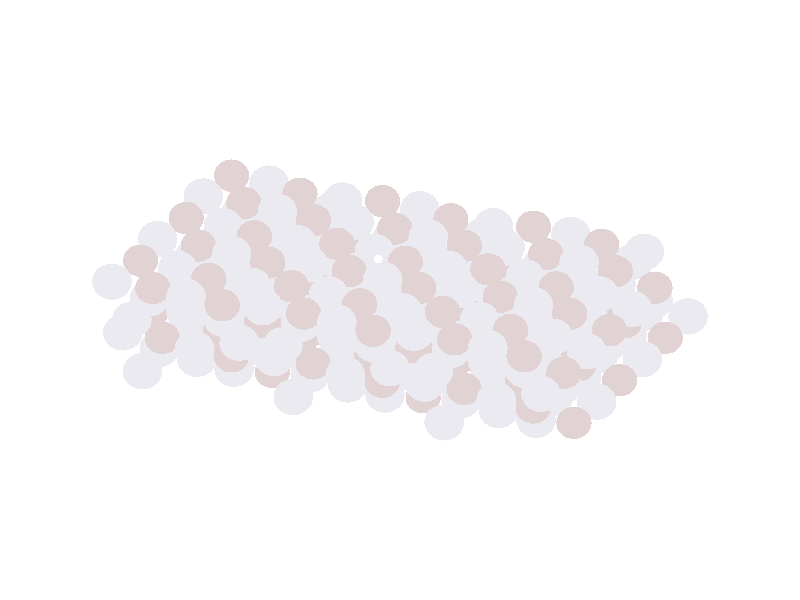 #include "colors.inc"
#include "finish.inc"

global_settings {assumed_gamma 1 max_trace_level 6}
background {color White}
camera {orthographic
  right -49.08*x up 40.14*y
  direction 1.00*z
  location <0,0,50.00> look_at <0,0,0>}
light_source {<  2.00,   3.00,  40.00> color White
  area_light <0.70, 0, 0>, <0, 0.70, 0>, 3, 3
  adaptive 1 jitter}

#declare simple = finish {phong 0.7}
#declare pale = finish {ambient .5 diffuse .85 roughness .001 specular 0.200 }
#declare intermediate = finish {ambient 0.3 diffuse 0.6 specular 0.10 roughness 0.04 }
#declare vmd = finish {ambient .0 diffuse .65 phong 0.1 phong_size 40. specular 0.500 }
#declare jmol = finish {ambient .2 diffuse .6 specular 1 roughness .001 metallic}
#declare ase2 = finish {ambient 0.05 brilliance 3 diffuse 0.6 metallic specular 0.70 roughness 0.04 reflection 0.15}
#declare ase3 = finish {ambient .15 brilliance 2 diffuse .6 metallic specular 1. roughness .001 reflection .0}
#declare glass = finish {ambient .05 diffuse .3 specular 1. roughness .001}
#declare glass2 = finish {ambient .0 diffuse .3 specular 1. reflection .25 roughness .001}
#declare Rcell = 0.070;
#declare Rbond = 0.100;

#macro atom(LOC, R, COL, TRANS, FIN)
  sphere{LOC, R texture{pigment{color COL transmit TRANS} finish{FIN}}}
#end
#macro constrain(LOC, R, COL, TRANS FIN)
union{torus{R, Rcell rotate 45*z texture{pigment{color COL transmit TRANS} finish{FIN}}}
      torus{R, Rcell rotate -45*z texture{pigment{color COL transmit TRANS} finish{FIN}}}
      translate LOC}
#end

atom(<  8.94,   3.07, -11.07>, 1.08, rgb <0.75, 0.65, 0.65>, 0.0, simple) // #0 
atom(< 12.37,   3.69, -11.08>, 1.08, rgb <0.75, 0.65, 0.65>, 0.0, simple) // #1 
atom(<  8.19,   4.90, -14.35>, 1.08, rgb <0.75, 0.65, 0.65>, 0.0, simple) // #2 
atom(< 13.21,   1.92,  -7.92>, 1.08, rgb <0.75, 0.65, 0.65>, 0.0, simple) // #3 
atom(< 12.40,   3.13, -14.00>, 1.08, rgb <0.75, 0.65, 0.65>, 0.0, simple) // #4 
atom(< 15.64,   0.82,  -9.39>, 1.08, rgb <0.75, 0.65, 0.65>, 0.0, simple) // #5 
atom(<  9.52,  -0.26, -13.29>, 1.08, rgb <0.75, 0.65, 0.65>, 0.0, simple) // #6 
atom(< 13.13,   0.30, -13.10>, 1.08, rgb <0.75, 0.65, 0.65>, 0.0, simple) // #7 
atom(<  8.88,   1.54, -16.40>, 1.08, rgb <0.75, 0.65, 0.65>, 0.0, simple) // #8 
atom(< 13.77,  -1.50,  -9.98>, 1.08, rgb <0.75, 0.65, 0.65>, 0.0, simple) // #9 
atom(< 13.04,  -0.25, -16.12>, 1.08, rgb <0.75, 0.65, 0.65>, 0.0, simple) // #10 
atom(< 16.27,  -2.53, -11.45>, 1.08, rgb <0.75, 0.65, 0.65>, 0.0, simple) // #11 
atom(< 10.99,   2.49,  -9.27>, 1.21, rgb <0.82, 0.82, 0.87>, 0.0, simple) // #12 
atom(< 10.48,   4.36, -12.86>, 1.21, rgb <0.82, 0.82, 0.87>, 0.0, simple) // #13 
atom(< 14.99,   3.23,  -9.62>, 1.21, rgb <0.82, 0.82, 0.87>, 0.0, simple) // #14 
atom(<  6.45,   3.50, -12.60>, 1.21, rgb <0.82, 0.82, 0.87>, 0.0, simple) // #15 
atom(<  7.66,   0.95, -11.86>, 1.21, rgb <0.82, 0.82, 0.87>, 0.0, simple) // #16 
atom(< 14.33,   2.57, -12.41>, 1.21, rgb <0.82, 0.82, 0.87>, 0.0, simple) // #17 
atom(<  8.75,   2.38, -13.95>, 1.21, rgb <0.82, 0.82, 0.87>, 0.0, simple) // #18 
atom(< 13.25,   1.01, -10.41>, 1.21, rgb <0.82, 0.82, 0.87>, 0.0, simple) // #19 
atom(< 14.24,  -0.59,  -7.55>, 1.21, rgb <0.82, 0.82, 0.87>, 0.0, simple) // #20 
atom(< 10.94,   1.65, -12.11>, 1.21, rgb <0.82, 0.82, 0.87>, 0.0, simple) // #21 
atom(< 11.50,  -1.00, -11.49>, 1.21, rgb <0.82, 0.82, 0.87>, 0.0, simple) // #22 
atom(< 11.15,   1.04, -14.89>, 1.21, rgb <0.82, 0.82, 0.87>, 0.0, simple) // #23 
atom(< 15.54,  -0.06, -11.79>, 1.21, rgb <0.82, 0.82, 0.87>, 0.0, simple) // #24 
atom(<  7.11,   0.10, -14.60>, 1.21, rgb <0.82, 0.82, 0.87>, 0.0, simple) // #25 
atom(<  8.30,  -2.50, -13.90>, 1.21, rgb <0.82, 0.82, 0.87>, 0.0, simple) // #26 
atom(< 14.97,  -0.85, -14.56>, 1.21, rgb <0.82, 0.82, 0.87>, 0.0, simple) // #27 
atom(<  9.35,  -1.01, -16.00>, 1.21, rgb <0.82, 0.82, 0.87>, 0.0, simple) // #28 
atom(< 13.93,  -2.34, -12.47>, 1.21, rgb <0.82, 0.82, 0.87>, 0.0, simple) // #29 
atom(< 17.67,  -1.10, -13.34>, 1.21, rgb <0.82, 0.82, 0.87>, 0.0, simple) // #30 
atom(< 11.64,  -1.67, -14.23>, 1.21, rgb <0.82, 0.82, 0.87>, 0.0, simple) // #31 
atom(< -0.32,   4.78, -16.65>, 1.08, rgb <0.75, 0.65, 0.65>, 0.0, simple) // #32 
atom(<  3.12,   5.40, -16.65>, 1.08, rgb <0.75, 0.65, 0.65>, 0.0, simple) // #33 
atom(< -1.07,   6.61, -19.92>, 1.08, rgb <0.75, 0.65, 0.65>, 0.0, simple) // #34 
atom(<  3.95,   3.63, -13.50>, 1.08, rgb <0.75, 0.65, 0.65>, 0.0, simple) // #35 
atom(<  3.14,   4.84, -19.57>, 1.08, rgb <0.75, 0.65, 0.65>, 0.0, simple) // #36 
atom(<  6.38,   2.53, -14.96>, 1.08, rgb <0.75, 0.65, 0.65>, 0.0, simple) // #37 
atom(<  0.26,   1.45, -18.86>, 1.08, rgb <0.75, 0.65, 0.65>, 0.0, simple) // #38 
atom(<  3.87,   2.01, -18.67>, 1.08, rgb <0.75, 0.65, 0.65>, 0.0, simple) // #39 
atom(< -0.38,   3.25, -21.97>, 1.08, rgb <0.75, 0.65, 0.65>, 0.0, simple) // #40 
atom(<  4.51,   0.21, -15.55>, 1.08, rgb <0.75, 0.65, 0.65>, 0.0, simple) // #41 
atom(<  3.78,   1.46, -21.69>, 1.08, rgb <0.75, 0.65, 0.65>, 0.0, simple) // #42 
atom(<  7.01,  -0.82, -17.02>, 1.08, rgb <0.75, 0.65, 0.65>, 0.0, simple) // #43 
atom(<  1.73,   4.20, -14.84>, 1.21, rgb <0.82, 0.82, 0.87>, 0.0, simple) // #44 
atom(<  1.22,   6.07, -18.43>, 1.21, rgb <0.82, 0.82, 0.87>, 0.0, simple) // #45 
atom(<  5.73,   4.94, -15.19>, 1.21, rgb <0.82, 0.82, 0.87>, 0.0, simple) // #46 
atom(< -2.81,   5.21, -18.17>, 1.21, rgb <0.82, 0.82, 0.87>, 0.0, simple) // #47 
atom(< -1.60,   2.66, -17.43>, 1.21, rgb <0.82, 0.82, 0.87>, 0.0, simple) // #48 
atom(<  5.07,   4.28, -17.98>, 1.21, rgb <0.82, 0.82, 0.87>, 0.0, simple) // #49 
atom(< -0.51,   4.09, -19.52>, 1.21, rgb <0.82, 0.82, 0.87>, 0.0, simple) // #50 
atom(<  3.99,   2.72, -15.98>, 1.21, rgb <0.82, 0.82, 0.87>, 0.0, simple) // #51 
atom(<  4.98,   1.12, -13.12>, 1.21, rgb <0.82, 0.82, 0.87>, 0.0, simple) // #52 
atom(<  1.68,   3.36, -17.68>, 1.21, rgb <0.82, 0.82, 0.87>, 0.0, simple) // #53 
atom(<  2.24,   0.71, -17.06>, 1.21, rgb <0.82, 0.82, 0.87>, 0.0, simple) // #54 
atom(<  1.89,   2.75, -20.47>, 1.21, rgb <0.82, 0.82, 0.87>, 0.0, simple) // #55 
atom(<  6.28,   1.65, -17.36>, 1.21, rgb <0.82, 0.82, 0.87>, 0.0, simple) // #56 
atom(< -2.15,   1.81, -20.17>, 1.21, rgb <0.82, 0.82, 0.87>, 0.0, simple) // #57 
atom(< -0.96,  -0.79, -19.47>, 1.21, rgb <0.82, 0.82, 0.87>, 0.0, simple) // #58 
atom(<  5.72,   0.86, -20.14>, 1.21, rgb <0.82, 0.82, 0.87>, 0.0, simple) // #59 
atom(<  0.09,   0.70, -21.57>, 1.21, rgb <0.82, 0.82, 0.87>, 0.0, simple) // #60 
atom(<  4.67,  -0.62, -18.04>, 1.21, rgb <0.82, 0.82, 0.87>, 0.0, simple) // #61 
atom(<  8.41,   0.61, -18.91>, 1.21, rgb <0.82, 0.82, 0.87>, 0.0, simple) // #62 
atom(<  2.38,   0.04, -19.81>, 1.21, rgb <0.82, 0.82, 0.87>, 0.0, simple) // #63 
atom(< -9.58,   6.49, -22.22>, 1.08, rgb <0.75, 0.65, 0.65>, 0.0, simple) // #64 
atom(< -6.14,   7.11, -22.22>, 1.08, rgb <0.75, 0.65, 0.65>, 0.0, simple) // #65 
atom(<-10.33,   8.32, -25.49>, 1.08, rgb <0.75, 0.65, 0.65>, 0.0, simple) // #66 
atom(< -5.31,   5.34, -19.07>, 1.08, rgb <0.75, 0.65, 0.65>, 0.0, simple) // #67 
atom(< -6.12,   6.55, -25.15>, 1.08, rgb <0.75, 0.65, 0.65>, 0.0, simple) // #68 
atom(< -2.88,   4.24, -20.53>, 1.08, rgb <0.75, 0.65, 0.65>, 0.0, simple) // #69 
atom(< -9.00,   3.16, -24.43>, 1.08, rgb <0.75, 0.65, 0.65>, 0.0, simple) // #70 
atom(< -5.39,   3.72, -24.24>, 1.08, rgb <0.75, 0.65, 0.65>, 0.0, simple) // #71 
atom(< -9.64,   4.96, -27.54>, 1.08, rgb <0.75, 0.65, 0.65>, 0.0, simple) // #72 
atom(< -4.75,   1.92, -21.13>, 1.08, rgb <0.75, 0.65, 0.65>, 0.0, simple) // #73 
atom(< -5.48,   3.17, -27.26>, 1.08, rgb <0.75, 0.65, 0.65>, 0.0, simple) // #74 
atom(< -2.25,   0.89, -22.59>, 1.08, rgb <0.75, 0.65, 0.65>, 0.0, simple) // #75 
atom(< -7.53,   5.91, -20.41>, 1.21, rgb <0.82, 0.82, 0.87>, 0.0, simple) // #76 
atom(< -8.04,   7.79, -24.00>, 1.21, rgb <0.82, 0.82, 0.87>, 0.0, simple) // #77 
atom(< -3.53,   6.66, -20.76>, 1.21, rgb <0.82, 0.82, 0.87>, 0.0, simple) // #78 
atom(<-12.07,   6.93, -23.74>, 1.21, rgb <0.82, 0.82, 0.87>, 0.0, simple) // #79 
atom(<-10.86,   4.37, -23.01>, 1.21, rgb <0.82, 0.82, 0.87>, 0.0, simple) // #80 
atom(< -4.19,   5.99, -23.55>, 1.21, rgb <0.82, 0.82, 0.87>, 0.0, simple) // #81 
atom(< -9.76,   5.80, -25.09>, 1.21, rgb <0.82, 0.82, 0.87>, 0.0, simple) // #82 
atom(< -5.27,   4.43, -21.56>, 1.21, rgb <0.82, 0.82, 0.87>, 0.0, simple) // #83 
atom(< -4.27,   2.83, -18.69>, 1.21, rgb <0.82, 0.82, 0.87>, 0.0, simple) // #84 
atom(< -7.58,   5.07, -23.25>, 1.21, rgb <0.82, 0.82, 0.87>, 0.0, simple) // #85 
atom(< -7.02,   2.42, -22.63>, 1.21, rgb <0.82, 0.82, 0.87>, 0.0, simple) // #86 
atom(< -7.37,   4.46, -26.04>, 1.21, rgb <0.82, 0.82, 0.87>, 0.0, simple) // #87 
atom(< -2.98,   3.36, -22.93>, 1.21, rgb <0.82, 0.82, 0.87>, 0.0, simple) // #88 
atom(<-11.41,   3.52, -25.74>, 1.21, rgb <0.82, 0.82, 0.87>, 0.0, simple) // #89 
atom(<-10.22,   0.93, -25.05>, 1.21, rgb <0.82, 0.82, 0.87>, 0.0, simple) // #90 
atom(< -3.54,   2.57, -25.71>, 1.21, rgb <0.82, 0.82, 0.87>, 0.0, simple) // #91 
atom(< -9.17,   2.41, -27.14>, 1.21, rgb <0.82, 0.82, 0.87>, 0.0, simple) // #92 
atom(< -4.59,   1.09, -23.61>, 1.21, rgb <0.82, 0.82, 0.87>, 0.0, simple) // #93 
atom(< -0.85,   2.32, -24.48>, 1.21, rgb <0.82, 0.82, 0.87>, 0.0, simple) // #94 
atom(< -6.88,   1.75, -25.38>, 1.21, rgb <0.82, 0.82, 0.87>, 0.0, simple) // #95 
atom(<  6.15,   0.22,  -7.30>, 1.08, rgb <0.75, 0.65, 0.65>, 0.0, simple) // #96 
atom(<  9.58,   0.84,  -7.30>, 1.08, rgb <0.75, 0.65, 0.65>, 0.0, simple) // #97 
atom(<  5.39,   2.05, -10.58>, 1.08, rgb <0.75, 0.65, 0.65>, 0.0, simple) // #98 
atom(< 10.41,  -0.93,  -4.15>, 1.08, rgb <0.75, 0.65, 0.65>, 0.0, simple) // #99 
atom(<  9.61,   0.29, -10.23>, 1.08, rgb <0.75, 0.65, 0.65>, 0.0, simple) // #100 
atom(< 12.85,  -2.02,  -5.62>, 1.08, rgb <0.75, 0.65, 0.65>, 0.0, simple) // #101 
atom(<  6.72,  -3.10,  -9.51>, 1.08, rgb <0.75, 0.65, 0.65>, 0.0, simple) // #102 
atom(< 10.33,  -2.55,  -9.32>, 1.08, rgb <0.75, 0.65, 0.65>, 0.0, simple) // #103 
atom(<  6.08,  -1.30, -12.63>, 1.08, rgb <0.75, 0.65, 0.65>, 0.0, simple) // #104 
atom(< 10.97,  -4.35,  -6.21>, 1.08, rgb <0.75, 0.65, 0.65>, 0.0, simple) // #105 
atom(< 10.24,  -3.09, -12.35>, 1.08, rgb <0.75, 0.65, 0.65>, 0.0, simple) // #106 
atom(< 13.47,  -5.37,  -7.67>, 1.08, rgb <0.75, 0.65, 0.65>, 0.0, simple) // #107 
atom(<  8.19,  -0.36,  -5.50>, 1.21, rgb <0.82, 0.82, 0.87>, 0.0, simple) // #108 
atom(<  7.68,   1.52,  -9.08>, 1.21, rgb <0.82, 0.82, 0.87>, 0.0, simple) // #109 
atom(< 12.19,   0.39,  -5.84>, 1.21, rgb <0.82, 0.82, 0.87>, 0.0, simple) // #110 
atom(<  3.65,   0.66,  -8.83>, 1.21, rgb <0.82, 0.82, 0.87>, 0.0, simple) // #111 
atom(<  4.86,  -1.90,  -8.09>, 1.21, rgb <0.82, 0.82, 0.87>, 0.0, simple) // #112 
atom(< 11.53,  -0.27,  -8.63>, 1.21, rgb <0.82, 0.82, 0.87>, 0.0, simple) // #113 
atom(<  5.96,  -0.47, -10.18>, 1.21, rgb <0.82, 0.82, 0.87>, 0.0, simple) // #114 
atom(< 10.45,  -1.84,  -6.64>, 1.21, rgb <0.82, 0.82, 0.87>, 0.0, simple) // #115 
atom(< 11.45,  -3.43,  -3.77>, 1.21, rgb <0.82, 0.82, 0.87>, 0.0, simple) // #116 
atom(<  8.14,  -1.19,  -8.34>, 1.21, rgb <0.82, 0.82, 0.87>, 0.0, simple) // #117 
atom(<  8.70,  -3.84,  -7.72>, 1.21, rgb <0.82, 0.82, 0.87>, 0.0, simple) // #118 
atom(<  8.35,  -1.81, -11.12>, 1.21, rgb <0.82, 0.82, 0.87>, 0.0, simple) // #119 
atom(< 12.74,  -2.91,  -8.01>, 1.21, rgb <0.82, 0.82, 0.87>, 0.0, simple) // #120 
atom(<  4.31,  -2.74, -10.82>, 1.21, rgb <0.82, 0.82, 0.87>, 0.0, simple) // #121 
atom(<  5.50,  -5.34, -10.13>, 1.21, rgb <0.82, 0.82, 0.87>, 0.0, simple) // #122 
atom(< 12.18,  -3.69, -10.79>, 1.21, rgb <0.82, 0.82, 0.87>, 0.0, simple) // #123 
atom(<  6.55,  -3.85, -12.23>, 1.21, rgb <0.82, 0.82, 0.87>, 0.0, simple) // #124 
atom(< 11.13,  -5.18,  -8.69>, 1.21, rgb <0.82, 0.82, 0.87>, 0.0, simple) // #125 
atom(< 14.87,  -3.95,  -9.56>, 1.21, rgb <0.82, 0.82, 0.87>, 0.0, simple) // #126 
atom(<  8.84,  -4.52, -10.46>, 1.21, rgb <0.82, 0.82, 0.87>, 0.0, simple) // #127 
atom(< -1.34,   2.74, -10.31>, 0.28, rgb <1.00, 1.00, 1.00>, 0.0, simple) // #128 
atom(< -3.11,   1.93, -12.87>, 1.08, rgb <0.75, 0.65, 0.65>, 0.0, simple) // #129 
atom(<  0.32,   2.55, -12.88>, 1.08, rgb <0.75, 0.65, 0.65>, 0.0, simple) // #130 
atom(< -3.87,   3.76, -16.15>, 1.08, rgb <0.75, 0.65, 0.65>, 0.0, simple) // #131 
atom(<  1.15,   0.79,  -9.72>, 1.08, rgb <0.75, 0.65, 0.65>, 0.0, simple) // #132 
atom(<  0.35,   2.00, -15.80>, 1.08, rgb <0.75, 0.65, 0.65>, 0.0, simple) // #133 
atom(<  3.59,  -0.31, -11.19>, 1.08, rgb <0.75, 0.65, 0.65>, 0.0, simple) // #134 
atom(< -2.54,  -1.39, -15.08>, 1.08, rgb <0.75, 0.65, 0.65>, 0.0, simple) // #135 
atom(<  1.07,  -0.84, -14.89>, 1.08, rgb <0.75, 0.65, 0.65>, 0.0, simple) // #136 
atom(< -3.18,   0.41, -18.20>, 1.08, rgb <0.75, 0.65, 0.65>, 0.0, simple) // #137 
atom(<  1.71,  -2.64, -11.78>, 1.08, rgb <0.75, 0.65, 0.65>, 0.0, simple) // #138 
atom(<  0.98,  -1.38, -17.92>, 1.08, rgb <0.75, 0.65, 0.65>, 0.0, simple) // #139 
atom(<  4.21,  -3.66, -13.25>, 1.08, rgb <0.75, 0.65, 0.65>, 0.0, simple) // #140 
atom(< -1.07,   1.35, -11.07>, 1.21, rgb <0.82, 0.82, 0.87>, 0.0, simple) // #141 
atom(< -1.58,   3.23, -14.65>, 1.21, rgb <0.82, 0.82, 0.87>, 0.0, simple) // #142 
atom(<  2.94,   2.10, -11.41>, 1.21, rgb <0.82, 0.82, 0.87>, 0.0, simple) // #143 
atom(< -5.61,   2.37, -14.40>, 1.21, rgb <0.82, 0.82, 0.87>, 0.0, simple) // #144 
atom(< -4.40,  -0.18, -13.66>, 1.21, rgb <0.82, 0.82, 0.87>, 0.0, simple) // #145 
atom(<  2.27,   1.44, -14.21>, 1.21, rgb <0.82, 0.82, 0.87>, 0.0, simple) // #146 
atom(< -3.30,   1.24, -15.75>, 1.21, rgb <0.82, 0.82, 0.87>, 0.0, simple) // #147 
atom(<  1.19,  -0.12, -12.21>, 1.21, rgb <0.82, 0.82, 0.87>, 0.0, simple) // #148 
atom(<  2.19,  -1.72,  -9.34>, 1.21, rgb <0.82, 0.82, 0.87>, 0.0, simple) // #149 
atom(< -1.12,   0.52, -13.91>, 1.21, rgb <0.82, 0.82, 0.87>, 0.0, simple) // #150 
atom(< -0.56,  -2.13, -13.29>, 1.21, rgb <0.82, 0.82, 0.87>, 0.0, simple) // #151 
atom(< -0.91,  -0.10, -16.69>, 1.21, rgb <0.82, 0.82, 0.87>, 0.0, simple) // #152 
atom(<  3.48,  -1.20, -13.58>, 1.21, rgb <0.82, 0.82, 0.87>, 0.0, simple) // #153 
atom(< -4.95,  -1.03, -16.40>, 1.21, rgb <0.82, 0.82, 0.87>, 0.0, simple) // #154 
atom(< -3.75,  -3.63, -15.70>, 1.21, rgb <0.82, 0.82, 0.87>, 0.0, simple) // #155 
atom(<  2.92,  -1.98, -16.36>, 1.21, rgb <0.82, 0.82, 0.87>, 0.0, simple) // #156 
atom(< -2.71,  -2.14, -17.80>, 1.21, rgb <0.82, 0.82, 0.87>, 0.0, simple) // #157 
atom(<  1.87,  -3.47, -14.26>, 1.21, rgb <0.82, 0.82, 0.87>, 0.0, simple) // #158 
atom(<  5.61,  -2.24, -15.13>, 1.21, rgb <0.82, 0.82, 0.87>, 0.0, simple) // #159 
atom(< -0.42,  -2.81, -16.03>, 1.21, rgb <0.82, 0.82, 0.87>, 0.0, simple) // #160 
atom(<-12.37,   3.64, -18.44>, 1.08, rgb <0.75, 0.65, 0.65>, 0.0, simple) // #161 
atom(< -8.94,   4.26, -18.45>, 1.08, rgb <0.75, 0.65, 0.65>, 0.0, simple) // #162 
atom(<-13.12,   5.48, -21.72>, 1.08, rgb <0.75, 0.65, 0.65>, 0.0, simple) // #163 
atom(< -8.11,   2.50, -15.29>, 1.08, rgb <0.75, 0.65, 0.65>, 0.0, simple) // #164 
atom(< -8.91,   3.71, -21.37>, 1.08, rgb <0.75, 0.65, 0.65>, 0.0, simple) // #165 
atom(< -5.67,   1.40, -16.76>, 1.08, rgb <0.75, 0.65, 0.65>, 0.0, simple) // #166 
atom(<-11.79,   0.32, -20.66>, 1.08, rgb <0.75, 0.65, 0.65>, 0.0, simple) // #167 
atom(< -8.19,   0.87, -20.47>, 1.08, rgb <0.75, 0.65, 0.65>, 0.0, simple) // #168 
atom(<-12.43,   2.12, -23.77>, 1.08, rgb <0.75, 0.65, 0.65>, 0.0, simple) // #169 
atom(< -7.55,  -0.93, -17.35>, 1.08, rgb <0.75, 0.65, 0.65>, 0.0, simple) // #170 
atom(< -8.28,   0.33, -23.49>, 1.08, rgb <0.75, 0.65, 0.65>, 0.0, simple) // #171 
atom(< -5.05,  -1.95, -18.82>, 1.08, rgb <0.75, 0.65, 0.65>, 0.0, simple) // #172 
atom(<-10.33,   3.07, -16.64>, 1.21, rgb <0.82, 0.82, 0.87>, 0.0, simple) // #173 
atom(<-10.84,   4.94, -20.22>, 1.21, rgb <0.82, 0.82, 0.87>, 0.0, simple) // #174 
atom(< -6.32,   3.81, -16.98>, 1.21, rgb <0.82, 0.82, 0.87>, 0.0, simple) // #175 
atom(<-14.87,   4.08, -19.97>, 1.21, rgb <0.82, 0.82, 0.87>, 0.0, simple) // #176 
atom(<-13.66,   1.53, -19.23>, 1.21, rgb <0.82, 0.82, 0.87>, 0.0, simple) // #177 
atom(< -6.99,   3.15, -19.78>, 1.21, rgb <0.82, 0.82, 0.87>, 0.0, simple) // #178 
atom(<-12.56,   2.95, -21.32>, 1.21, rgb <0.82, 0.82, 0.87>, 0.0, simple) // #179 
atom(< -8.07,   1.59, -17.78>, 1.21, rgb <0.82, 0.82, 0.87>, 0.0, simple) // #180 
atom(< -7.07,  -0.01, -14.92>, 1.21, rgb <0.82, 0.82, 0.87>, 0.0, simple) // #181 
atom(<-10.37,   2.23, -19.48>, 1.21, rgb <0.82, 0.82, 0.87>, 0.0, simple) // #182 
atom(< -9.82,  -0.42, -18.86>, 1.21, rgb <0.82, 0.82, 0.87>, 0.0, simple) // #183 
atom(<-10.17,   1.61, -22.26>, 1.21, rgb <0.82, 0.82, 0.87>, 0.0, simple) // #184 
atom(< -5.78,   0.51, -19.15>, 1.21, rgb <0.82, 0.82, 0.87>, 0.0, simple) // #185 
atom(<-14.21,   0.68, -21.97>, 1.21, rgb <0.82, 0.82, 0.87>, 0.0, simple) // #186 
atom(<-13.01,  -1.92, -21.27>, 1.21, rgb <0.82, 0.82, 0.87>, 0.0, simple) // #187 
atom(< -6.34,  -0.27, -21.93>, 1.21, rgb <0.82, 0.82, 0.87>, 0.0, simple) // #188 
atom(<-11.97,  -0.43, -23.37>, 1.21, rgb <0.82, 0.82, 0.87>, 0.0, simple) // #189 
atom(< -7.39,  -1.76, -19.83>, 1.21, rgb <0.82, 0.82, 0.87>, 0.0, simple) // #190 
atom(< -3.65,  -0.53, -20.70>, 1.21, rgb <0.82, 0.82, 0.87>, 0.0, simple) // #191 
atom(< -9.68,  -1.10, -21.60>, 1.21, rgb <0.82, 0.82, 0.87>, 0.0, simple) // #192 
atom(<  3.35,  -2.63,  -3.53>, 1.08, rgb <0.75, 0.65, 0.65>, 0.0, simple) // #193 
atom(<  6.78,  -2.00,  -3.53>, 1.08, rgb <0.75, 0.65, 0.65>, 0.0, simple) // #194 
atom(<  2.60,  -0.79,  -6.80>, 1.08, rgb <0.75, 0.65, 0.65>, 0.0, simple) // #195 
atom(<  7.62,  -3.77,  -0.38>, 1.08, rgb <0.75, 0.65, 0.65>, 0.0, simple) // #196 
atom(<  6.81,  -2.56,  -6.46>, 1.08, rgb <0.75, 0.65, 0.65>, 0.0, simple) // #197 
atom(< 10.05,  -4.87,  -1.84>, 1.08, rgb <0.75, 0.65, 0.65>, 0.0, simple) // #198 
atom(<  3.93,  -5.95,  -5.74>, 1.08, rgb <0.75, 0.65, 0.65>, 0.0, simple) // #199 
atom(<  7.53,  -5.39,  -5.55>, 1.08, rgb <0.75, 0.65, 0.65>, 0.0, simple) // #200 
atom(<  3.29,  -4.15,  -8.85>, 1.08, rgb <0.75, 0.65, 0.65>, 0.0, simple) // #201 
atom(<  8.17,  -7.19,  -2.44>, 1.08, rgb <0.75, 0.65, 0.65>, 0.0, simple) // #202 
atom(<  7.44,  -5.94,  -8.57>, 1.08, rgb <0.75, 0.65, 0.65>, 0.0, simple) // #203 
atom(< 10.67,  -8.22,  -3.90>, 1.08, rgb <0.75, 0.65, 0.65>, 0.0, simple) // #204 
atom(<  5.39,  -3.20,  -1.72>, 1.21, rgb <0.82, 0.82, 0.87>, 0.0, simple) // #205 
atom(<  4.88,  -1.33,  -5.31>, 1.21, rgb <0.82, 0.82, 0.87>, 0.0, simple) // #206 
atom(<  9.40,  -2.46,  -2.07>, 1.21, rgb <0.82, 0.82, 0.87>, 0.0, simple) // #207 
atom(<  0.85,  -2.19,  -5.05>, 1.21, rgb <0.82, 0.82, 0.87>, 0.0, simple) // #208 
atom(<  2.06,  -4.74,  -4.32>, 1.21, rgb <0.82, 0.82, 0.87>, 0.0, simple) // #209 
atom(<  8.73,  -3.12,  -4.86>, 1.21, rgb <0.82, 0.82, 0.87>, 0.0, simple) // #210 
atom(<  3.16,  -3.32,  -6.40>, 1.21, rgb <0.82, 0.82, 0.87>, 0.0, simple) // #211 
atom(<  7.66,  -4.68,  -2.87>, 1.21, rgb <0.82, 0.82, 0.87>, 0.0, simple) // #212 
atom(<  8.65,  -6.28,   0.00>, 1.21, rgb <0.82, 0.82, 0.87>, 0.0, simple) // #213 
atom(<  5.35,  -4.04,  -4.57>, 1.21, rgb <0.82, 0.82, 0.87>, 0.0, simple) // #214 
atom(<  5.90,  -6.69,  -3.94>, 1.21, rgb <0.82, 0.82, 0.87>, 0.0, simple) // #215 
atom(<  5.56,  -4.65,  -7.35>, 1.21, rgb <0.82, 0.82, 0.87>, 0.0, simple) // #216 
atom(<  9.95,  -5.75,  -4.24>, 1.21, rgb <0.82, 0.82, 0.87>, 0.0, simple) // #217 
atom(<  1.51,  -5.59,  -7.05>, 1.21, rgb <0.82, 0.82, 0.87>, 0.0, simple) // #218 
atom(<  2.71,  -8.19,  -6.36>, 1.21, rgb <0.82, 0.82, 0.87>, 0.0, simple) // #219 
atom(<  9.38,  -6.54,  -7.02>, 1.21, rgb <0.82, 0.82, 0.87>, 0.0, simple) // #220 
atom(<  3.75,  -6.70,  -8.45>, 1.21, rgb <0.82, 0.82, 0.87>, 0.0, simple) // #221 
atom(<  8.34,  -8.03,  -4.92>, 1.21, rgb <0.82, 0.82, 0.87>, 0.0, simple) // #222 
atom(< 12.07,  -6.80,  -5.79>, 1.21, rgb <0.82, 0.82, 0.87>, 0.0, simple) // #223 
atom(<  6.04,  -7.36,  -6.69>, 1.21, rgb <0.82, 0.82, 0.87>, 0.0, simple) // #224 
atom(< -5.91,  -0.91,  -9.10>, 1.08, rgb <0.75, 0.65, 0.65>, 0.0, simple) // #225 
atom(< -2.48,  -0.29,  -9.10>, 1.08, rgb <0.75, 0.65, 0.65>, 0.0, simple) // #226 
atom(< -6.66,   0.92, -12.38>, 1.08, rgb <0.75, 0.65, 0.65>, 0.0, simple) // #227 
atom(< -1.64,  -2.06,  -5.95>, 1.08, rgb <0.75, 0.65, 0.65>, 0.0, simple) // #228 
atom(< -2.45,  -0.85, -12.03>, 1.08, rgb <0.75, 0.65, 0.65>, 0.0, simple) // #229 
atom(<  0.79,  -3.16,  -7.42>, 1.08, rgb <0.75, 0.65, 0.65>, 0.0, simple) // #230 
atom(< -5.33,  -4.24, -11.31>, 1.08, rgb <0.75, 0.65, 0.65>, 0.0, simple) // #231 
atom(< -1.73,  -3.68, -11.12>, 1.08, rgb <0.75, 0.65, 0.65>, 0.0, simple) // #232 
atom(< -5.97,  -2.44, -14.42>, 1.08, rgb <0.75, 0.65, 0.65>, 0.0, simple) // #233 
atom(< -1.09,  -5.48,  -8.01>, 1.08, rgb <0.75, 0.65, 0.65>, 0.0, simple) // #234 
atom(< -1.82,  -4.23, -14.14>, 1.08, rgb <0.75, 0.65, 0.65>, 0.0, simple) // #235 
atom(<  1.42,  -6.51,  -9.47>, 1.08, rgb <0.75, 0.65, 0.65>, 0.0, simple) // #236 
atom(< -3.87,  -1.49,  -7.29>, 1.21, rgb <0.82, 0.82, 0.87>, 0.0, simple) // #237 
atom(< -4.38,   0.38, -10.88>, 1.21, rgb <0.82, 0.82, 0.87>, 0.0, simple) // #238 
atom(<  0.14,  -0.75,  -7.64>, 1.21, rgb <0.82, 0.82, 0.87>, 0.0, simple) // #239 
atom(< -8.41,  -0.48, -10.62>, 1.21, rgb <0.82, 0.82, 0.87>, 0.0, simple) // #240 
atom(< -7.19,  -3.03,  -9.89>, 1.21, rgb <0.82, 0.82, 0.87>, 0.0, simple) // #241 
atom(< -0.53,  -1.41, -10.43>, 1.21, rgb <0.82, 0.82, 0.87>, 0.0, simple) // #242 
atom(< -6.10,  -1.60, -11.98>, 1.21, rgb <0.82, 0.82, 0.87>, 0.0, simple) // #243 
atom(< -1.60,  -2.97,  -8.44>, 1.21, rgb <0.82, 0.82, 0.87>, 0.0, simple) // #244 
atom(< -0.61,  -4.57,  -5.57>, 1.21, rgb <0.82, 0.82, 0.87>, 0.0, simple) // #245 
atom(< -3.91,  -2.33, -10.14>, 1.21, rgb <0.82, 0.82, 0.87>, 0.0, simple) // #246 
atom(< -3.36,  -4.98,  -9.51>, 1.21, rgb <0.82, 0.82, 0.87>, 0.0, simple) // #247 
atom(< -3.70,  -2.94, -12.92>, 1.21, rgb <0.82, 0.82, 0.87>, 0.0, simple) // #248 
atom(<  0.69,  -4.04,  -9.81>, 1.21, rgb <0.82, 0.82, 0.87>, 0.0, simple) // #249 
atom(< -7.74,  -3.88, -12.62>, 1.21, rgb <0.82, 0.82, 0.87>, 0.0, simple) // #250 
atom(< -6.55,  -6.48, -11.93>, 1.21, rgb <0.82, 0.82, 0.87>, 0.0, simple) // #251 
atom(<  0.12,  -4.83, -12.59>, 1.21, rgb <0.82, 0.82, 0.87>, 0.0, simple) // #252 
atom(< -5.51,  -4.99, -14.03>, 1.21, rgb <0.82, 0.82, 0.87>, 0.0, simple) // #253 
atom(< -0.92,  -6.32, -10.49>, 1.21, rgb <0.82, 0.82, 0.87>, 0.0, simple) // #254 
atom(<  2.81,  -5.08, -11.36>, 1.21, rgb <0.82, 0.82, 0.87>, 0.0, simple) // #255 
atom(< -3.21,  -5.65, -12.26>, 1.21, rgb <0.82, 0.82, 0.87>, 0.0, simple) // #256 
atom(<-15.17,   0.80, -14.67>, 1.08, rgb <0.75, 0.65, 0.65>, 0.0, simple) // #257 
atom(<-11.74,   1.42, -14.67>, 1.08, rgb <0.75, 0.65, 0.65>, 0.0, simple) // #258 
atom(<-15.92,   2.63, -17.95>, 1.08, rgb <0.75, 0.65, 0.65>, 0.0, simple) // #259 
atom(<-10.90,  -0.35, -11.52>, 1.08, rgb <0.75, 0.65, 0.65>, 0.0, simple) // #260 
atom(<-11.71,   0.86, -17.60>, 1.08, rgb <0.75, 0.65, 0.65>, 0.0, simple) // #261 
atom(< -8.47,  -1.45, -12.99>, 1.08, rgb <0.75, 0.65, 0.65>, 0.0, simple) // #262 
atom(<-14.59,  -2.53, -16.88>, 1.08, rgb <0.75, 0.65, 0.65>, 0.0, simple) // #263 
atom(<-10.99,  -1.97, -16.69>, 1.08, rgb <0.75, 0.65, 0.65>, 0.0, simple) // #264 
atom(<-15.23,  -0.73, -19.99>, 1.08, rgb <0.75, 0.65, 0.65>, 0.0, simple) // #265 
atom(<-10.34,  -3.77, -13.58>, 1.08, rgb <0.75, 0.65, 0.65>, 0.0, simple) // #266 
atom(<-11.08,  -2.52, -19.72>, 1.08, rgb <0.75, 0.65, 0.65>, 0.0, simple) // #267 
atom(< -7.84,  -4.80, -15.04>, 1.08, rgb <0.75, 0.65, 0.65>, 0.0, simple) // #268 
atom(<-13.13,   0.22, -12.87>, 1.21, rgb <0.82, 0.82, 0.87>, 0.0, simple) // #269 
atom(<-13.64,   2.09, -16.45>, 1.21, rgb <0.82, 0.82, 0.87>, 0.0, simple) // #270 
atom(< -9.12,   0.96, -13.21>, 1.21, rgb <0.82, 0.82, 0.87>, 0.0, simple) // #271 
atom(<-17.67,   1.23, -16.20>, 1.21, rgb <0.82, 0.82, 0.87>, 0.0, simple) // #272 
atom(<-16.45,  -1.32, -15.46>, 1.21, rgb <0.82, 0.82, 0.87>, 0.0, simple) // #273 
atom(< -9.79,   0.30, -16.00>, 1.21, rgb <0.82, 0.82, 0.87>, 0.0, simple) // #274 
atom(<-15.36,   0.11, -17.55>, 1.21, rgb <0.82, 0.82, 0.87>, 0.0, simple) // #275 
atom(<-10.86,  -1.26, -14.01>, 1.21, rgb <0.82, 0.82, 0.87>, 0.0, simple) // #276 
atom(< -9.87,  -2.86, -11.14>, 1.21, rgb <0.82, 0.82, 0.87>, 0.0, simple) // #277 
atom(<-13.17,  -0.62, -15.71>, 1.21, rgb <0.82, 0.82, 0.87>, 0.0, simple) // #278 
atom(<-12.61,  -3.27, -15.08>, 1.21, rgb <0.82, 0.82, 0.87>, 0.0, simple) // #279 
atom(<-12.96,  -1.23, -18.49>, 1.21, rgb <0.82, 0.82, 0.87>, 0.0, simple) // #280 
atom(< -8.57,  -2.33, -15.38>, 1.21, rgb <0.82, 0.82, 0.87>, 0.0, simple) // #281 
atom(<-17.00,  -2.17, -18.19>, 1.21, rgb <0.82, 0.82, 0.87>, 0.0, simple) // #282 
atom(<-15.81,  -4.77, -17.50>, 1.21, rgb <0.82, 0.82, 0.87>, 0.0, simple) // #283 
atom(< -9.14,  -3.12, -18.16>, 1.21, rgb <0.82, 0.82, 0.87>, 0.0, simple) // #284 
atom(<-14.77,  -3.28, -19.60>, 1.21, rgb <0.82, 0.82, 0.87>, 0.0, simple) // #285 
atom(<-10.18,  -4.60, -16.06>, 1.21, rgb <0.82, 0.82, 0.87>, 0.0, simple) // #286 
atom(< -6.45,  -3.37, -16.93>, 1.21, rgb <0.82, 0.82, 0.87>, 0.0, simple) // #287 
atom(<-12.47,  -3.94, -17.83>, 1.21, rgb <0.82, 0.82, 0.87>, 0.0, simple) // #288 
